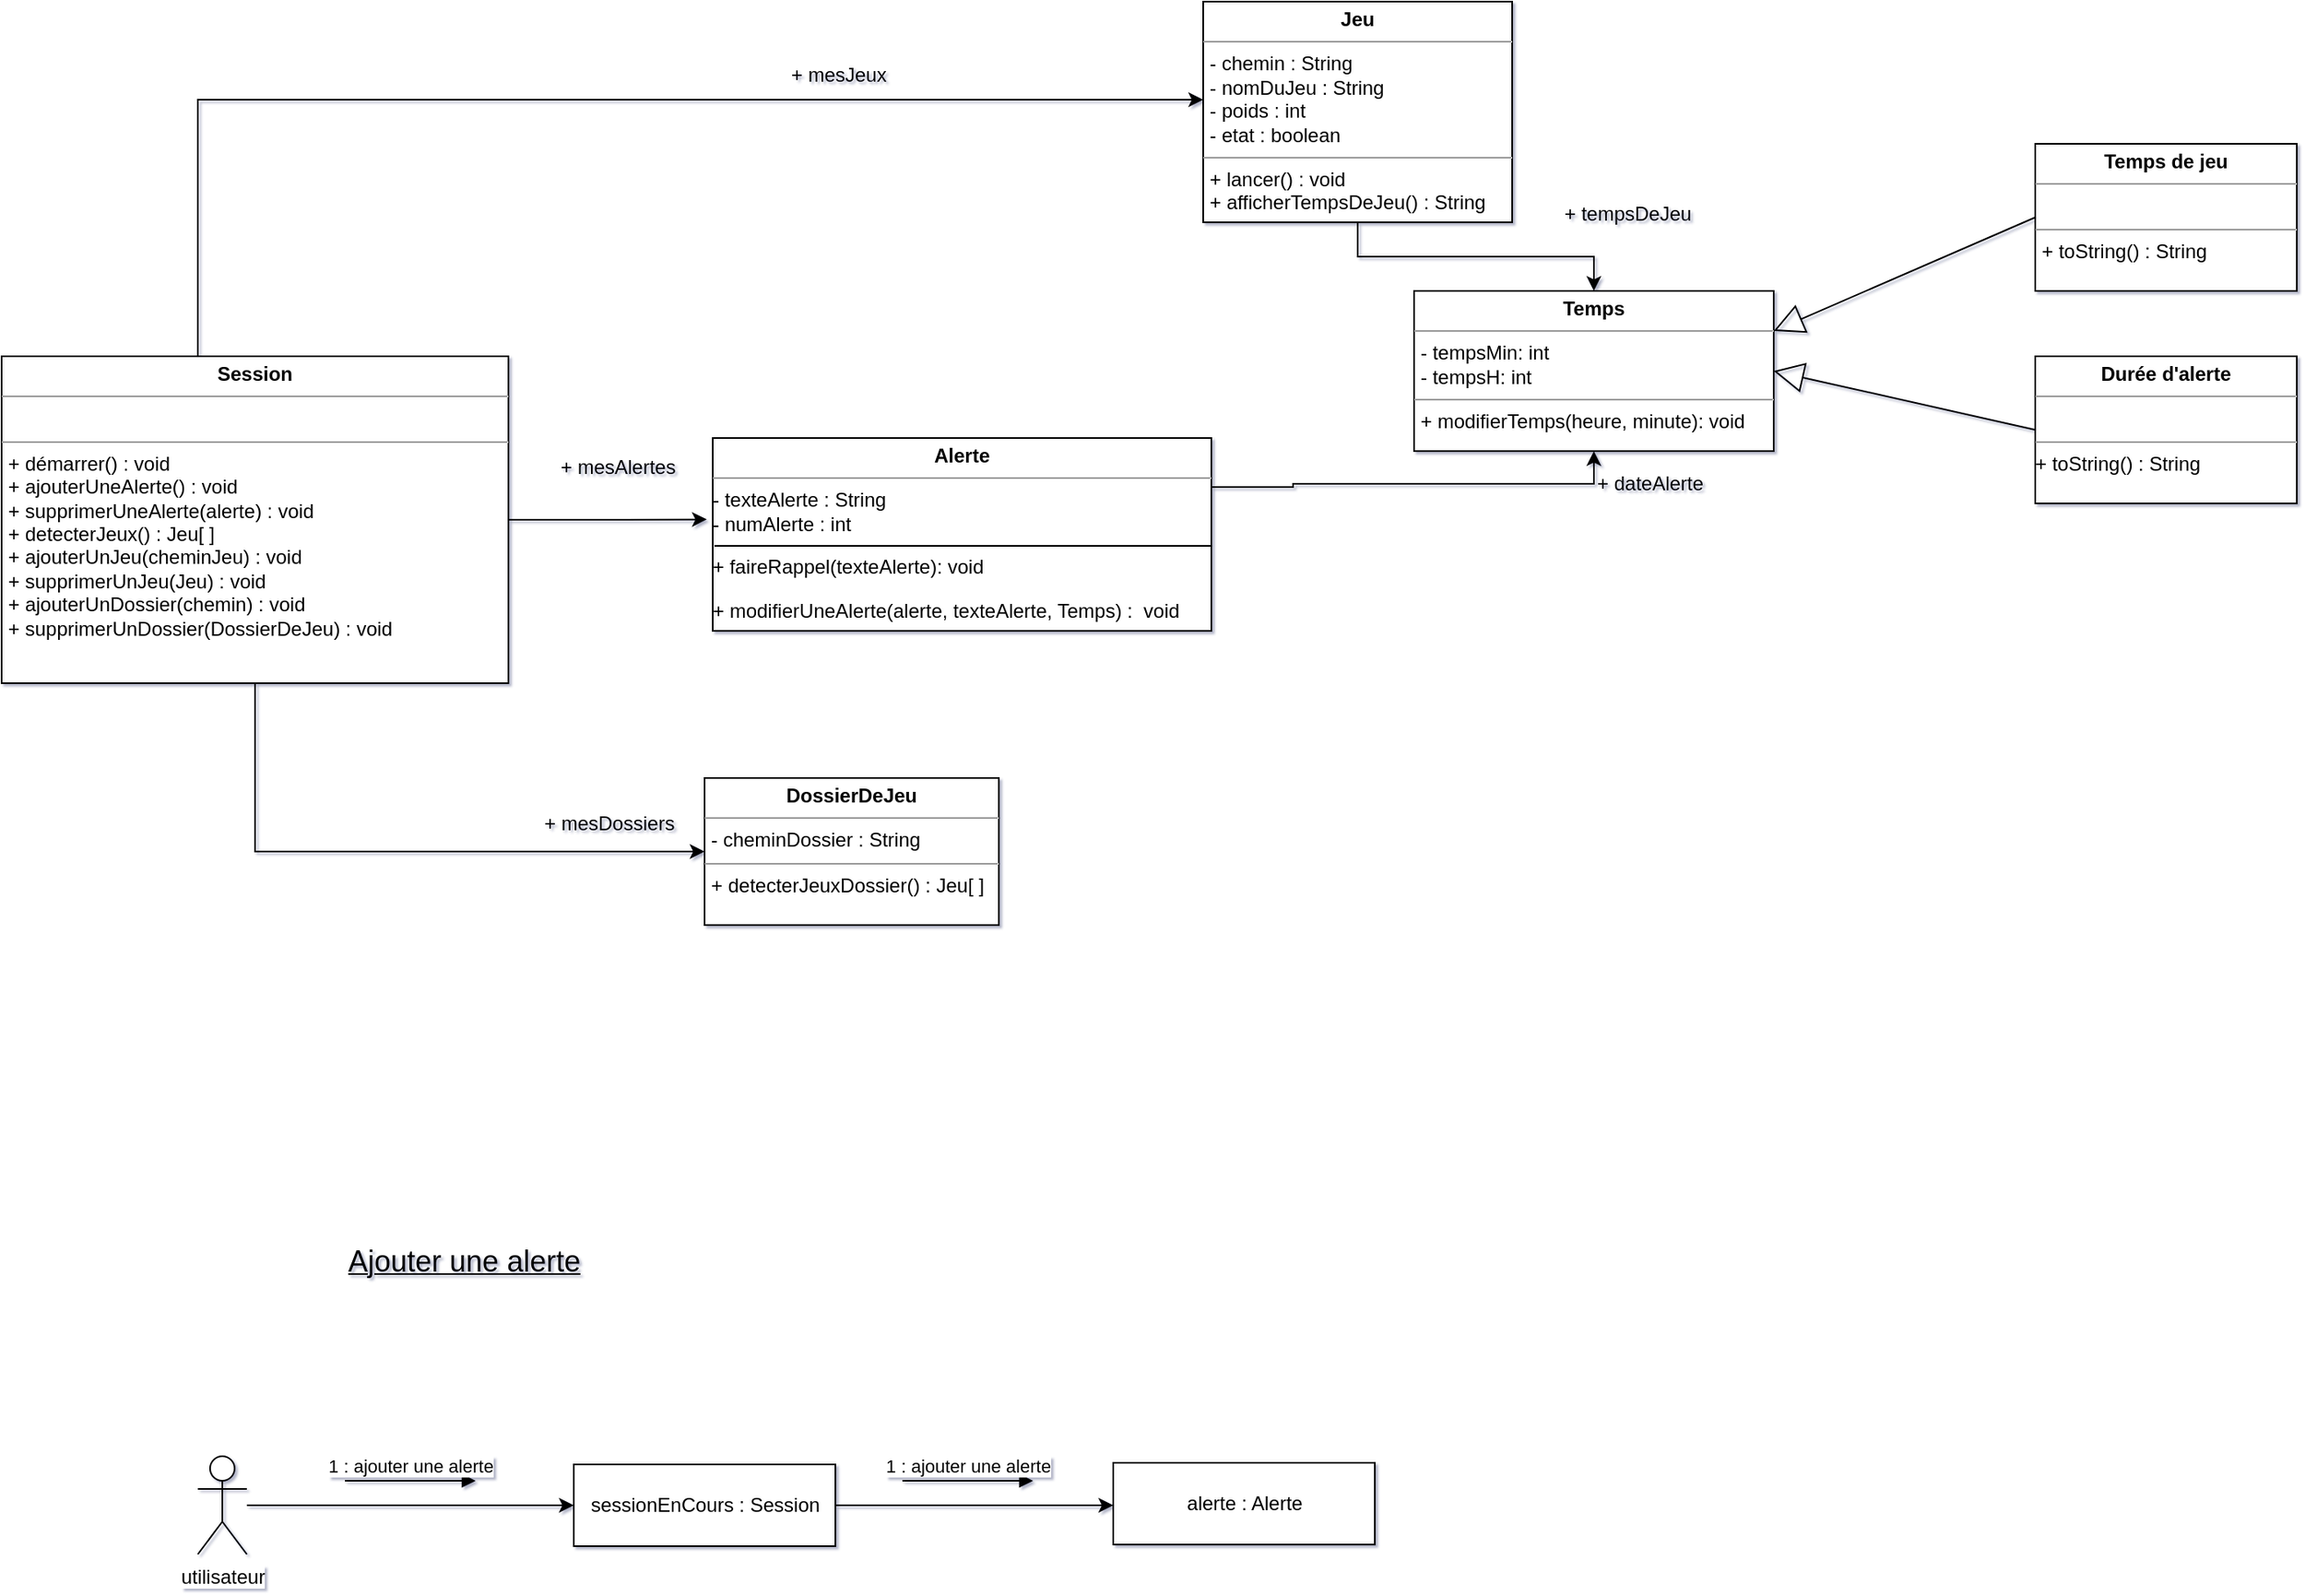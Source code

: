 <mxfile version="10.6.0" type="github"><diagram id="h2h1ouhQ36LWbQkh4_Ej" name="Page-1"><mxGraphModel dx="1634" dy="771" grid="1" gridSize="10" guides="1" tooltips="1" connect="1" arrows="1" fold="1" page="1" pageScale="1" pageWidth="827" pageHeight="1169" math="0" shadow="1"><root><mxCell id="0"/><mxCell id="1" parent="0"/><mxCell id="chVu7LImVVujrHMtMwYy-6" value="" style="edgeStyle=orthogonalEdgeStyle;rounded=0;orthogonalLoop=1;jettySize=auto;html=1;" parent="1" source="chVu7LImVVujrHMtMwYy-1" target="chVu7LImVVujrHMtMwYy-5" edge="1"><mxGeometry relative="1" as="geometry"><mxPoint x="750" y="380" as="targetPoint"/></mxGeometry></mxCell><mxCell id="chVu7LImVVujrHMtMwYy-1" value="&lt;p style=&quot;margin: 0px ; margin-top: 4px ; text-align: center&quot;&gt;&lt;b&gt;Jeu&lt;/b&gt;&lt;/p&gt;&lt;hr size=&quot;1&quot;&gt;&lt;p style=&quot;margin: 0px ; margin-left: 4px&quot;&gt;- chemin : String&lt;/p&gt;&lt;p style=&quot;margin: 0px ; margin-left: 4px&quot;&gt;- nomDuJeu : String&lt;/p&gt;&lt;p style=&quot;margin: 0px ; margin-left: 4px&quot;&gt;- poids : int&lt;/p&gt;&lt;p style=&quot;margin: 0px ; margin-left: 4px&quot;&gt;- etat : boolean&lt;br&gt;&lt;/p&gt;&lt;hr size=&quot;1&quot;&gt;&lt;p style=&quot;margin: 0px ; margin-left: 4px&quot;&gt;+ lancer() : void&lt;/p&gt;&lt;p style=&quot;margin: 0px ; margin-left: 4px&quot;&gt;+ afficherTempsDeJeu() : String&lt;br&gt;&lt;/p&gt;" style="verticalAlign=top;align=left;overflow=fill;fontSize=12;fontFamily=Helvetica;html=1;" parent="1" vertex="1"><mxGeometry x="985" y="275" width="189" height="135" as="geometry"/></mxCell><mxCell id="chVu7LImVVujrHMtMwYy-5" value="&lt;p style=&quot;margin: 0px ; margin-top: 4px ; text-align: center&quot;&gt;&lt;b&gt;Temps&lt;br&gt;&lt;/b&gt;&lt;/p&gt;&lt;hr size=&quot;1&quot;&gt;&lt;p style=&quot;margin: 0px ; margin-left: 4px&quot;&gt;- tempsMin: int&lt;/p&gt;&lt;p style=&quot;margin: 0px ; margin-left: 4px&quot;&gt;- tempsH: int&lt;/p&gt;&lt;hr size=&quot;1&quot;&gt;&lt;p style=&quot;margin: 0px ; margin-left: 4px&quot;&gt;+ modifierTemps(heure, minute): void&lt;/p&gt;&lt;p style=&quot;margin: 0px ; margin-left: 4px&quot;&gt;&lt;br&gt;&lt;/p&gt;" style="verticalAlign=top;align=left;overflow=fill;fontSize=12;fontFamily=Helvetica;html=1;" parent="1" vertex="1"><mxGeometry x="1114" y="452" width="220" height="98" as="geometry"/></mxCell><mxCell id="chVu7LImVVujrHMtMwYy-3" style="edgeStyle=orthogonalEdgeStyle;rounded=0;orthogonalLoop=1;jettySize=auto;html=1;" parent="1" source="chVu7LImVVujrHMtMwYy-18" target="chVu7LImVVujrHMtMwYy-1" edge="1"><mxGeometry relative="1" as="geometry"><mxPoint x="370" y="430" as="sourcePoint"/><Array as="points"><mxPoint x="370" y="335"/></Array></mxGeometry></mxCell><mxCell id="chVu7LImVVujrHMtMwYy-11" style="edgeStyle=orthogonalEdgeStyle;rounded=0;orthogonalLoop=1;jettySize=auto;html=1;exitX=1;exitY=0.5;exitDx=0;exitDy=0;entryX=0.5;entryY=1;entryDx=0;entryDy=0;" parent="1" source="chVu7LImVVujrHMtMwYy-9" target="chVu7LImVVujrHMtMwYy-5" edge="1"><mxGeometry relative="1" as="geometry"><mxPoint x="760" y="570" as="targetPoint"/><Array as="points"><mxPoint x="990" y="572"/><mxPoint x="1040" y="572"/><mxPoint x="1040" y="570"/><mxPoint x="1224" y="570"/></Array></mxGeometry></mxCell><mxCell id="chVu7LImVVujrHMtMwYy-9" value="&lt;p style=&quot;margin: 0px ; margin-top: 4px ; text-align: center&quot;&gt;&lt;b&gt;Alerte&lt;br&gt;&lt;/b&gt;&lt;/p&gt;&lt;hr size=&quot;1&quot;&gt;&lt;div&gt;- texteAlerte : String&lt;/div&gt;&lt;div&gt;- numAlerte : int&lt;br&gt;&lt;/div&gt;&lt;p&gt;+ faireRappel(texteAlerte): void&lt;/p&gt;&lt;p&gt;+ modifierUneAlerte(alerte, texteAlerte, Temps) :&amp;nbsp; void&lt;/p&gt;" style="verticalAlign=top;align=left;overflow=fill;fontSize=12;fontFamily=Helvetica;html=1;" parent="1" vertex="1"><mxGeometry x="685" y="542" width="305" height="118" as="geometry"/></mxCell><mxCell id="chVu7LImVVujrHMtMwYy-12" value="+ dateAlerte" style="text;html=1;resizable=0;points=[];autosize=1;align=left;verticalAlign=top;spacingTop=-4;" parent="1" vertex="1"><mxGeometry x="1224" y="560" width="80" height="20" as="geometry"/></mxCell><mxCell id="chVu7LImVVujrHMtMwYy-13" value="+ tempsDeJeu" style="text;html=1;resizable=0;points=[];autosize=1;align=left;verticalAlign=top;spacingTop=-4;" parent="1" vertex="1"><mxGeometry x="1204" y="395" width="100" height="20" as="geometry"/></mxCell><mxCell id="chVu7LImVVujrHMtMwYy-19" style="edgeStyle=orthogonalEdgeStyle;rounded=0;orthogonalLoop=1;jettySize=auto;html=1;exitX=1;exitY=0.5;exitDx=0;exitDy=0;entryX=-0.012;entryY=0.422;entryDx=0;entryDy=0;entryPerimeter=0;" parent="1" source="chVu7LImVVujrHMtMwYy-18" target="chVu7LImVVujrHMtMwYy-9" edge="1"><mxGeometry relative="1" as="geometry"/></mxCell><mxCell id="chVu7LImVVujrHMtMwYy-32" style="edgeStyle=orthogonalEdgeStyle;rounded=0;orthogonalLoop=1;jettySize=auto;html=1;exitX=0.5;exitY=1;exitDx=0;exitDy=0;entryX=0;entryY=0.5;entryDx=0;entryDy=0;" parent="1" source="chVu7LImVVujrHMtMwYy-18" target="chVu7LImVVujrHMtMwYy-31" edge="1"><mxGeometry relative="1" as="geometry"/></mxCell><mxCell id="chVu7LImVVujrHMtMwYy-18" value="&lt;p style=&quot;margin: 0px ; margin-top: 4px ; text-align: center&quot;&gt;&lt;b&gt;Session&lt;/b&gt;&lt;/p&gt;&lt;hr size=&quot;1&quot;&gt;&lt;p style=&quot;margin: 0px ; margin-left: 4px&quot;&gt;&lt;br&gt;&lt;/p&gt;&lt;hr size=&quot;1&quot;&gt;&lt;p style=&quot;margin: 0px ; margin-left: 4px&quot;&gt;+ démarrer() : void&lt;/p&gt;&lt;p style=&quot;margin: 0px ; margin-left: 4px&quot;&gt;+ ajouterUneAlerte() : void&lt;/p&gt;&lt;p style=&quot;margin: 0px ; margin-left: 4px&quot;&gt;+ supprimerUneAlerte(alerte) : void&lt;br&gt;&lt;/p&gt;&lt;p style=&quot;margin: 0px ; margin-left: 4px&quot;&gt;+ detecterJeux() : Jeu[ ]&lt;br&gt;&lt;/p&gt;&lt;p style=&quot;margin: 0px ; margin-left: 4px&quot;&gt;+ ajouterUnJeu(cheminJeu) : void&lt;/p&gt;&lt;p style=&quot;margin: 0px ; margin-left: 4px&quot;&gt;+ supprimerUnJeu(Jeu) : void&lt;/p&gt;&lt;p style=&quot;margin: 0px ; margin-left: 4px&quot;&gt;+ ajouterUnDossier(chemin) : void&lt;/p&gt;&lt;p style=&quot;margin: 0px ; margin-left: 4px&quot;&gt;+ supprimerUnDossier(DossierDeJeu) : void&lt;br&gt;&lt;/p&gt;&lt;p style=&quot;margin: 0px ; margin-left: 4px&quot;&gt;&lt;br&gt;&lt;/p&gt;&lt;p style=&quot;margin: 0px ; margin-left: 4px&quot;&gt;&lt;br&gt;&lt;/p&gt;" style="verticalAlign=top;align=left;overflow=fill;fontSize=12;fontFamily=Helvetica;html=1;" parent="1" vertex="1"><mxGeometry x="250" y="492" width="310" height="200" as="geometry"/></mxCell><mxCell id="chVu7LImVVujrHMtMwYy-22" value="+ mesAlertes" style="text;html=1;resizable=0;points=[];autosize=1;align=left;verticalAlign=top;spacingTop=-4;" parent="1" vertex="1"><mxGeometry x="590" y="550" width="90" height="20" as="geometry"/></mxCell><mxCell id="chVu7LImVVujrHMtMwYy-25" value="+ mesJeux" style="text;html=1;resizable=0;points=[];autosize=1;align=left;verticalAlign=top;spacingTop=-4;" parent="1" vertex="1"><mxGeometry x="731" y="310" width="80" height="20" as="geometry"/></mxCell><mxCell id="chVu7LImVVujrHMtMwYy-26" value="&lt;p style=&quot;margin: 0px ; margin-top: 4px ; text-align: center&quot;&gt;&lt;b&gt;Durée d'alerte&lt;br&gt;&lt;/b&gt;&lt;/p&gt;&lt;hr size=&quot;1&quot;&gt;&lt;br&gt;&lt;hr size=&quot;1&quot;&gt;+ toString() : String" style="verticalAlign=top;align=left;overflow=fill;fontSize=12;fontFamily=Helvetica;html=1;" parent="1" vertex="1"><mxGeometry x="1494" y="492" width="160" height="90" as="geometry"/></mxCell><mxCell id="chVu7LImVVujrHMtMwYy-27" value="&lt;p style=&quot;margin: 0px ; margin-top: 4px ; text-align: center&quot;&gt;&lt;b&gt;Temps de jeu&lt;br&gt;&lt;/b&gt;&lt;/p&gt;&lt;hr size=&quot;1&quot;&gt;&lt;p style=&quot;margin: 0px ; margin-left: 4px&quot;&gt;&lt;br&gt;&lt;/p&gt;&lt;hr size=&quot;1&quot;&gt;&lt;p style=&quot;margin: 0px ; margin-left: 4px&quot;&gt;+ toString() : String&lt;/p&gt;" style="verticalAlign=top;align=left;overflow=fill;fontSize=12;fontFamily=Helvetica;html=1;" parent="1" vertex="1"><mxGeometry x="1494" y="362" width="160" height="90" as="geometry"/></mxCell><mxCell id="chVu7LImVVujrHMtMwYy-28" value="" style="endArrow=block;endSize=16;endFill=0;html=1;exitX=0;exitY=0.5;exitDx=0;exitDy=0;entryX=1;entryY=0.5;entryDx=0;entryDy=0;" parent="1" source="chVu7LImVVujrHMtMwYy-26" target="chVu7LImVVujrHMtMwYy-5" edge="1"><mxGeometry width="160" relative="1" as="geometry"><mxPoint x="1424" y="650" as="sourcePoint"/><mxPoint x="1584" y="650" as="targetPoint"/></mxGeometry></mxCell><mxCell id="chVu7LImVVujrHMtMwYy-29" value="" style="endArrow=block;endSize=16;endFill=0;html=1;exitX=0;exitY=0.5;exitDx=0;exitDy=0;entryX=1;entryY=0.25;entryDx=0;entryDy=0;" parent="1" source="chVu7LImVVujrHMtMwYy-27" target="chVu7LImVVujrHMtMwYy-5" edge="1"><mxGeometry width="160" relative="1" as="geometry"><mxPoint x="1414" y="555" as="sourcePoint"/><mxPoint x="1224" y="475" as="targetPoint"/></mxGeometry></mxCell><mxCell id="chVu7LImVVujrHMtMwYy-30" value="" style="line;strokeWidth=1;fillColor=none;align=left;verticalAlign=middle;spacingTop=-1;spacingLeft=3;spacingRight=3;rotatable=0;labelPosition=right;points=[];portConstraint=eastwest;" parent="1" vertex="1"><mxGeometry x="686" y="604" width="304" height="8" as="geometry"/></mxCell><mxCell id="chVu7LImVVujrHMtMwYy-31" value="&lt;p style=&quot;margin: 0px ; margin-top: 4px ; text-align: center&quot;&gt;&lt;b&gt;DossierDeJeu&lt;br&gt;&lt;/b&gt;&lt;/p&gt;&lt;hr size=&quot;1&quot;&gt;&lt;p style=&quot;margin: 0px ; margin-left: 4px&quot;&gt;- cheminDossier : String&lt;br&gt;&lt;/p&gt;&lt;hr size=&quot;1&quot;&gt;&lt;p style=&quot;margin: 0px ; margin-left: 4px&quot;&gt;+ detecterJeuxDossier() : Jeu[ ]&lt;br&gt;&lt;/p&gt;" style="verticalAlign=top;align=left;overflow=fill;fontSize=12;fontFamily=Helvetica;html=1;" parent="1" vertex="1"><mxGeometry x="680" y="750" width="180" height="90" as="geometry"/></mxCell><mxCell id="chVu7LImVVujrHMtMwYy-33" value="+ mesDossiers" style="text;html=1;resizable=0;points=[];autosize=1;align=left;verticalAlign=top;spacingTop=-4;" parent="1" vertex="1"><mxGeometry x="580" y="768" width="100" height="20" as="geometry"/></mxCell><mxCell id="BJKxJ86-ktN3boFmguCi-6" value="" style="edgeStyle=orthogonalEdgeStyle;rounded=0;orthogonalLoop=1;jettySize=auto;html=1;" edge="1" parent="1" source="BJKxJ86-ktN3boFmguCi-4" target="BJKxJ86-ktN3boFmguCi-5"><mxGeometry relative="1" as="geometry"><Array as="points"><mxPoint x="740" y="1195"/><mxPoint x="740" y="1195"/></Array></mxGeometry></mxCell><mxCell id="BJKxJ86-ktN3boFmguCi-4" value="sessionEnCours : Session" style="html=1;" vertex="1" parent="1"><mxGeometry x="600" y="1170" width="160" height="50" as="geometry"/></mxCell><mxCell id="BJKxJ86-ktN3boFmguCi-5" value="alerte : Alerte" style="html=1;" vertex="1" parent="1"><mxGeometry x="930" y="1169" width="160" height="50" as="geometry"/></mxCell><mxCell id="BJKxJ86-ktN3boFmguCi-7" value="&lt;u&gt;&lt;font style=&quot;font-size: 18px&quot;&gt;Ajouter une alerte&lt;/font&gt;&lt;br&gt;&lt;/u&gt;" style="text;html=1;resizable=0;points=[];autosize=1;align=left;verticalAlign=top;spacingTop=-4;" vertex="1" parent="1"><mxGeometry x="460" y="1033" width="160" height="20" as="geometry"/></mxCell><mxCell id="BJKxJ86-ktN3boFmguCi-9" style="edgeStyle=orthogonalEdgeStyle;rounded=0;orthogonalLoop=1;jettySize=auto;html=1;entryX=0;entryY=0.5;entryDx=0;entryDy=0;" edge="1" parent="1" target="BJKxJ86-ktN3boFmguCi-4"><mxGeometry relative="1" as="geometry"><mxPoint x="400" y="1195" as="sourcePoint"/><Array as="points"><mxPoint x="480" y="1195"/><mxPoint x="480" y="1195"/></Array></mxGeometry></mxCell><mxCell id="BJKxJ86-ktN3boFmguCi-8" value="utilisateur" style="shape=umlActor;verticalLabelPosition=bottom;labelBackgroundColor=#ffffff;verticalAlign=top;html=1;" vertex="1" parent="1"><mxGeometry x="370" y="1165" width="30" height="60" as="geometry"/></mxCell><mxCell id="BJKxJ86-ktN3boFmguCi-14" value="1 : ajouter une alerte" style="html=1;verticalAlign=bottom;endArrow=block;" edge="1" parent="1"><mxGeometry width="80" relative="1" as="geometry"><mxPoint x="460" y="1180" as="sourcePoint"/><mxPoint x="540" y="1180" as="targetPoint"/></mxGeometry></mxCell><mxCell id="BJKxJ86-ktN3boFmguCi-15" value="1 : ajouter une alerte" style="html=1;verticalAlign=bottom;endArrow=block;" edge="1" parent="1"><mxGeometry width="80" relative="1" as="geometry"><mxPoint x="801" y="1180" as="sourcePoint"/><mxPoint x="881" y="1180" as="targetPoint"/></mxGeometry></mxCell></root></mxGraphModel></diagram></mxfile>